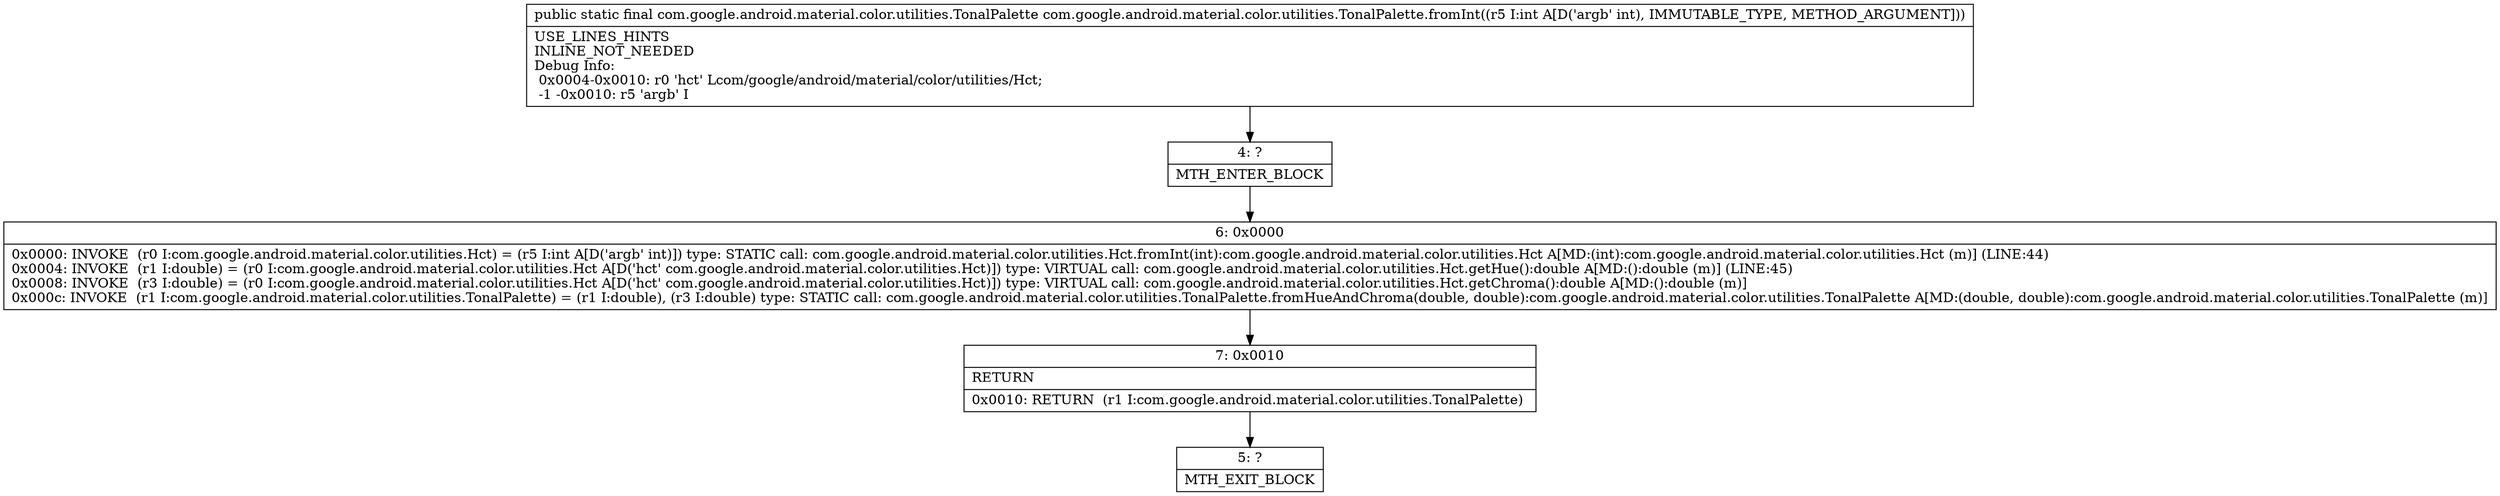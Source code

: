 digraph "CFG forcom.google.android.material.color.utilities.TonalPalette.fromInt(I)Lcom\/google\/android\/material\/color\/utilities\/TonalPalette;" {
Node_4 [shape=record,label="{4\:\ ?|MTH_ENTER_BLOCK\l}"];
Node_6 [shape=record,label="{6\:\ 0x0000|0x0000: INVOKE  (r0 I:com.google.android.material.color.utilities.Hct) = (r5 I:int A[D('argb' int)]) type: STATIC call: com.google.android.material.color.utilities.Hct.fromInt(int):com.google.android.material.color.utilities.Hct A[MD:(int):com.google.android.material.color.utilities.Hct (m)] (LINE:44)\l0x0004: INVOKE  (r1 I:double) = (r0 I:com.google.android.material.color.utilities.Hct A[D('hct' com.google.android.material.color.utilities.Hct)]) type: VIRTUAL call: com.google.android.material.color.utilities.Hct.getHue():double A[MD:():double (m)] (LINE:45)\l0x0008: INVOKE  (r3 I:double) = (r0 I:com.google.android.material.color.utilities.Hct A[D('hct' com.google.android.material.color.utilities.Hct)]) type: VIRTUAL call: com.google.android.material.color.utilities.Hct.getChroma():double A[MD:():double (m)]\l0x000c: INVOKE  (r1 I:com.google.android.material.color.utilities.TonalPalette) = (r1 I:double), (r3 I:double) type: STATIC call: com.google.android.material.color.utilities.TonalPalette.fromHueAndChroma(double, double):com.google.android.material.color.utilities.TonalPalette A[MD:(double, double):com.google.android.material.color.utilities.TonalPalette (m)]\l}"];
Node_7 [shape=record,label="{7\:\ 0x0010|RETURN\l|0x0010: RETURN  (r1 I:com.google.android.material.color.utilities.TonalPalette) \l}"];
Node_5 [shape=record,label="{5\:\ ?|MTH_EXIT_BLOCK\l}"];
MethodNode[shape=record,label="{public static final com.google.android.material.color.utilities.TonalPalette com.google.android.material.color.utilities.TonalPalette.fromInt((r5 I:int A[D('argb' int), IMMUTABLE_TYPE, METHOD_ARGUMENT]))  | USE_LINES_HINTS\lINLINE_NOT_NEEDED\lDebug Info:\l  0x0004\-0x0010: r0 'hct' Lcom\/google\/android\/material\/color\/utilities\/Hct;\l  \-1 \-0x0010: r5 'argb' I\l}"];
MethodNode -> Node_4;Node_4 -> Node_6;
Node_6 -> Node_7;
Node_7 -> Node_5;
}

